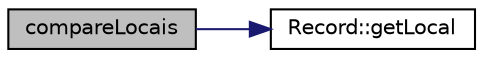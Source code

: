 digraph "compareLocais"
{
 // LATEX_PDF_SIZE
  edge [fontname="Helvetica",fontsize="10",labelfontname="Helvetica",labelfontsize="10"];
  node [fontname="Helvetica",fontsize="10",shape=record];
  rankdir="LR";
  Node1 [label="compareLocais",height=0.2,width=0.4,color="black", fillcolor="grey75", style="filled", fontcolor="black",tooltip=" "];
  Node1 -> Node2 [color="midnightblue",fontsize="10",style="solid",fontname="Helvetica"];
  Node2 [label="Record::getLocal",height=0.2,width=0.4,color="black", fillcolor="white", style="filled",URL="$class_record.html#a0bb773a9a33b3907b879e51983ff8885",tooltip="Retorna o local do recorde."];
}
